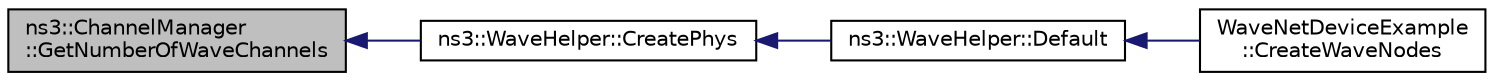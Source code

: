 digraph "ns3::ChannelManager::GetNumberOfWaveChannels"
{
  edge [fontname="Helvetica",fontsize="10",labelfontname="Helvetica",labelfontsize="10"];
  node [fontname="Helvetica",fontsize="10",shape=record];
  rankdir="LR";
  Node1 [label="ns3::ChannelManager\l::GetNumberOfWaveChannels",height=0.2,width=0.4,color="black", fillcolor="grey75", style="filled", fontcolor="black"];
  Node1 -> Node2 [dir="back",color="midnightblue",fontsize="10",style="solid"];
  Node2 [label="ns3::WaveHelper::CreatePhys",height=0.2,width=0.4,color="black", fillcolor="white", style="filled",URL="$db/def/classns3_1_1WaveHelper.html#ade3e11bb39ee3530c48aabff5a4e352c"];
  Node2 -> Node3 [dir="back",color="midnightblue",fontsize="10",style="solid"];
  Node3 [label="ns3::WaveHelper::Default",height=0.2,width=0.4,color="black", fillcolor="white", style="filled",URL="$db/def/classns3_1_1WaveHelper.html#aa3b90ecb4657cdeaf77e67532dd2e690"];
  Node3 -> Node4 [dir="back",color="midnightblue",fontsize="10",style="solid"];
  Node4 [label="WaveNetDeviceExample\l::CreateWaveNodes",height=0.2,width=0.4,color="black", fillcolor="white", style="filled",URL="$d2/dcc/classWaveNetDeviceExample.html#a825285810121c865230f6fafe6428081",tooltip="Create WAVE nodes function. "];
}
